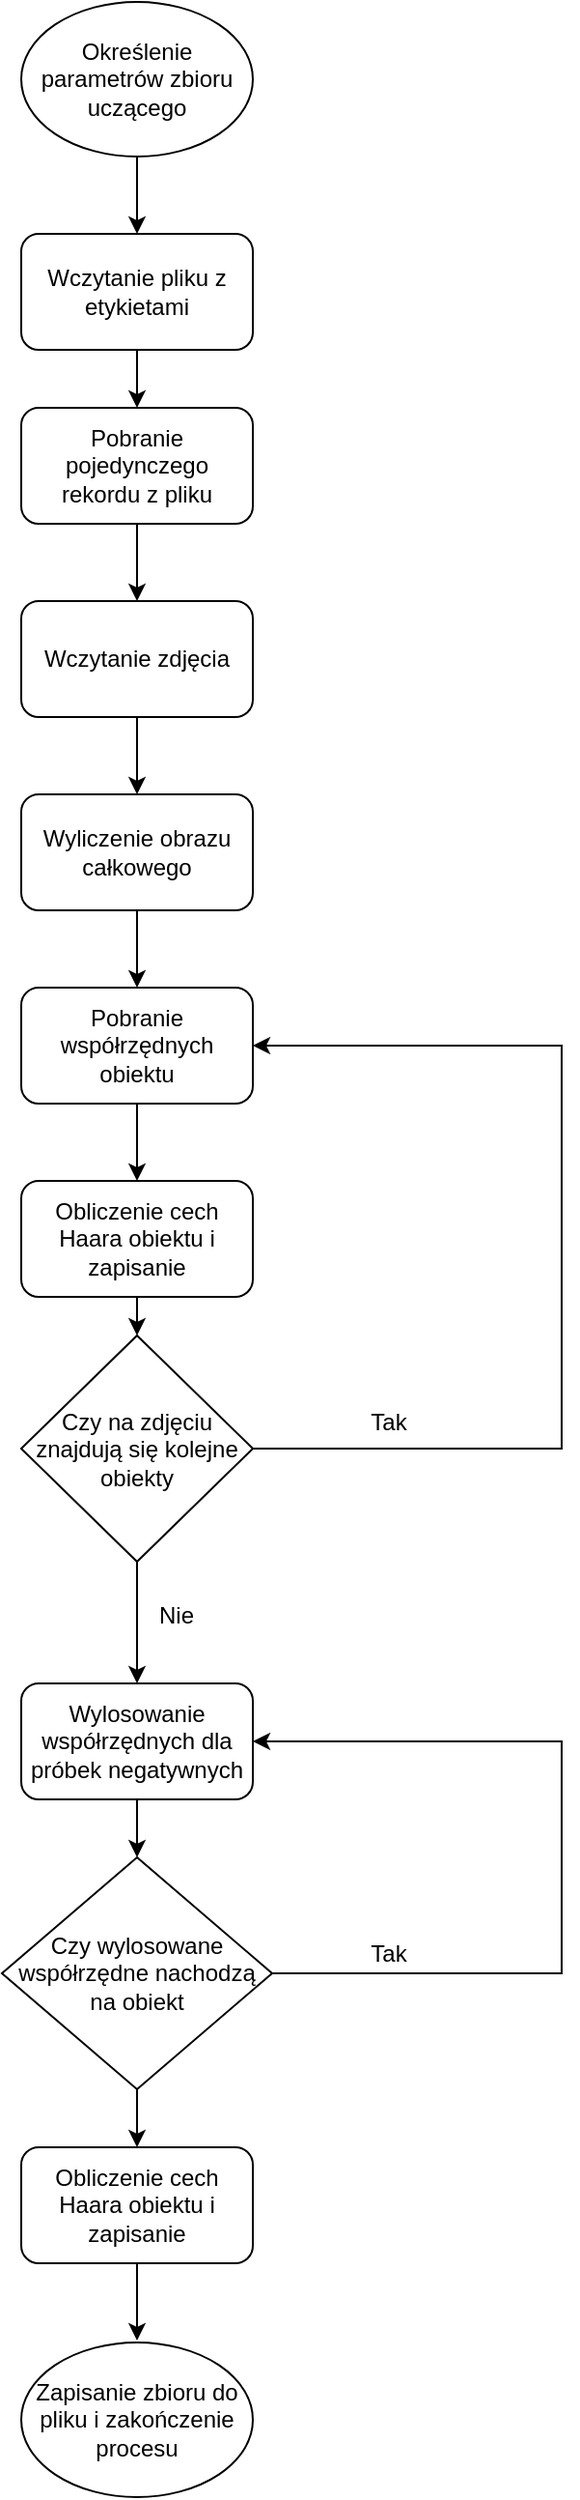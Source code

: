 <mxfile version="20.2.7" type="device"><diagram id="2Z_-ZSV4LPbxPfMvHuUl" name="Page-1"><mxGraphModel dx="1362" dy="712" grid="1" gridSize="10" guides="1" tooltips="1" connect="1" arrows="1" fold="1" page="1" pageScale="1" pageWidth="1169" pageHeight="827" math="0" shadow="0"><root><mxCell id="0"/><mxCell id="1" parent="0"/><mxCell id="tsMBm0LUVlUPk365nenB-6" style="edgeStyle=orthogonalEdgeStyle;rounded=0;orthogonalLoop=1;jettySize=auto;html=1;exitX=0.5;exitY=1;exitDx=0;exitDy=0;entryX=0.5;entryY=0;entryDx=0;entryDy=0;" edge="1" parent="1" source="tsMBm0LUVlUPk365nenB-1" target="tsMBm0LUVlUPk365nenB-2"><mxGeometry relative="1" as="geometry"/></mxCell><mxCell id="tsMBm0LUVlUPk365nenB-1" value="Wczytanie pliku z etykietami" style="rounded=1;whiteSpace=wrap;html=1;" vertex="1" parent="1"><mxGeometry x="500" y="150" width="120" height="60" as="geometry"/></mxCell><mxCell id="tsMBm0LUVlUPk365nenB-8" style="edgeStyle=orthogonalEdgeStyle;rounded=0;orthogonalLoop=1;jettySize=auto;html=1;exitX=0.5;exitY=1;exitDx=0;exitDy=0;entryX=0.5;entryY=0;entryDx=0;entryDy=0;" edge="1" parent="1" source="tsMBm0LUVlUPk365nenB-2" target="tsMBm0LUVlUPk365nenB-7"><mxGeometry relative="1" as="geometry"/></mxCell><mxCell id="tsMBm0LUVlUPk365nenB-2" value="Pobranie pojedynczego rekordu z pliku" style="rounded=1;whiteSpace=wrap;html=1;" vertex="1" parent="1"><mxGeometry x="500" y="240" width="120" height="60" as="geometry"/></mxCell><mxCell id="tsMBm0LUVlUPk365nenB-5" style="edgeStyle=orthogonalEdgeStyle;rounded=0;orthogonalLoop=1;jettySize=auto;html=1;entryX=0.5;entryY=0;entryDx=0;entryDy=0;exitX=0.5;exitY=1;exitDx=0;exitDy=0;" edge="1" parent="1" source="tsMBm0LUVlUPk365nenB-32" target="tsMBm0LUVlUPk365nenB-1"><mxGeometry relative="1" as="geometry"><mxPoint x="560" y="110" as="sourcePoint"/></mxGeometry></mxCell><mxCell id="tsMBm0LUVlUPk365nenB-10" style="edgeStyle=orthogonalEdgeStyle;rounded=0;orthogonalLoop=1;jettySize=auto;html=1;exitX=0.5;exitY=1;exitDx=0;exitDy=0;entryX=0.5;entryY=0;entryDx=0;entryDy=0;" edge="1" parent="1" source="tsMBm0LUVlUPk365nenB-7"><mxGeometry relative="1" as="geometry"><mxPoint x="560" y="440" as="targetPoint"/></mxGeometry></mxCell><mxCell id="tsMBm0LUVlUPk365nenB-7" value="Wczytanie zdjęcia" style="rounded=1;whiteSpace=wrap;html=1;" vertex="1" parent="1"><mxGeometry x="500" y="340" width="120" height="60" as="geometry"/></mxCell><mxCell id="tsMBm0LUVlUPk365nenB-19" style="edgeStyle=orthogonalEdgeStyle;rounded=0;orthogonalLoop=1;jettySize=auto;html=1;exitX=1;exitY=0.5;exitDx=0;exitDy=0;entryX=1;entryY=0.5;entryDx=0;entryDy=0;" edge="1" parent="1" source="tsMBm0LUVlUPk365nenB-12" target="tsMBm0LUVlUPk365nenB-13"><mxGeometry relative="1" as="geometry"><Array as="points"><mxPoint x="780" y="779"/><mxPoint x="780" y="570"/></Array></mxGeometry></mxCell><mxCell id="tsMBm0LUVlUPk365nenB-23" style="edgeStyle=orthogonalEdgeStyle;rounded=0;orthogonalLoop=1;jettySize=auto;html=1;exitX=0.5;exitY=1;exitDx=0;exitDy=0;entryX=0.5;entryY=0;entryDx=0;entryDy=0;" edge="1" parent="1" source="tsMBm0LUVlUPk365nenB-12" target="tsMBm0LUVlUPk365nenB-24"><mxGeometry relative="1" as="geometry"><mxPoint x="560" y="890" as="targetPoint"/></mxGeometry></mxCell><mxCell id="tsMBm0LUVlUPk365nenB-12" value="Czy na zdjęciu znajdują się kolejne obiekty" style="rhombus;whiteSpace=wrap;html=1;" vertex="1" parent="1"><mxGeometry x="500" y="720" width="120" height="117" as="geometry"/></mxCell><mxCell id="tsMBm0LUVlUPk365nenB-21" style="edgeStyle=orthogonalEdgeStyle;rounded=0;orthogonalLoop=1;jettySize=auto;html=1;exitX=0.5;exitY=1;exitDx=0;exitDy=0;entryX=0.5;entryY=0;entryDx=0;entryDy=0;" edge="1" parent="1" source="tsMBm0LUVlUPk365nenB-13" target="tsMBm0LUVlUPk365nenB-17"><mxGeometry relative="1" as="geometry"/></mxCell><mxCell id="tsMBm0LUVlUPk365nenB-13" value="Pobranie współrzędnych obiektu" style="rounded=1;whiteSpace=wrap;html=1;" vertex="1" parent="1"><mxGeometry x="500" y="540" width="120" height="60" as="geometry"/></mxCell><mxCell id="tsMBm0LUVlUPk365nenB-15" style="edgeStyle=orthogonalEdgeStyle;rounded=0;orthogonalLoop=1;jettySize=auto;html=1;exitX=0.5;exitY=1;exitDx=0;exitDy=0;entryX=0.5;entryY=0;entryDx=0;entryDy=0;" edge="1" parent="1" source="tsMBm0LUVlUPk365nenB-14" target="tsMBm0LUVlUPk365nenB-13"><mxGeometry relative="1" as="geometry"/></mxCell><mxCell id="tsMBm0LUVlUPk365nenB-14" value="Wyliczenie obrazu całkowego" style="rounded=1;whiteSpace=wrap;html=1;" vertex="1" parent="1"><mxGeometry x="500" y="440" width="120" height="60" as="geometry"/></mxCell><mxCell id="tsMBm0LUVlUPk365nenB-22" style="edgeStyle=orthogonalEdgeStyle;rounded=0;orthogonalLoop=1;jettySize=auto;html=1;exitX=0.5;exitY=1;exitDx=0;exitDy=0;entryX=0.5;entryY=0;entryDx=0;entryDy=0;" edge="1" parent="1" source="tsMBm0LUVlUPk365nenB-17" target="tsMBm0LUVlUPk365nenB-12"><mxGeometry relative="1" as="geometry"/></mxCell><mxCell id="tsMBm0LUVlUPk365nenB-17" value="Obliczenie cech Haara obiektu i zapisanie" style="rounded=1;whiteSpace=wrap;html=1;" vertex="1" parent="1"><mxGeometry x="500" y="640" width="120" height="60" as="geometry"/></mxCell><mxCell id="tsMBm0LUVlUPk365nenB-20" value="Tak" style="text;html=1;align=center;verticalAlign=middle;resizable=0;points=[];autosize=1;strokeColor=none;fillColor=none;" vertex="1" parent="1"><mxGeometry x="670" y="750" width="40" height="30" as="geometry"/></mxCell><mxCell id="tsMBm0LUVlUPk365nenB-27" style="edgeStyle=orthogonalEdgeStyle;rounded=0;orthogonalLoop=1;jettySize=auto;html=1;exitX=0.5;exitY=1;exitDx=0;exitDy=0;entryX=0.5;entryY=0;entryDx=0;entryDy=0;" edge="1" parent="1" source="tsMBm0LUVlUPk365nenB-24" target="tsMBm0LUVlUPk365nenB-26"><mxGeometry relative="1" as="geometry"/></mxCell><mxCell id="tsMBm0LUVlUPk365nenB-24" value="Wylosowanie współrzędnych dla próbek negatywnych" style="rounded=1;whiteSpace=wrap;html=1;" vertex="1" parent="1"><mxGeometry x="500" y="900" width="120" height="60" as="geometry"/></mxCell><mxCell id="tsMBm0LUVlUPk365nenB-25" value="Nie" style="text;html=1;align=center;verticalAlign=middle;resizable=0;points=[];autosize=1;strokeColor=none;fillColor=none;" vertex="1" parent="1"><mxGeometry x="560" y="850" width="40" height="30" as="geometry"/></mxCell><mxCell id="tsMBm0LUVlUPk365nenB-28" style="edgeStyle=orthogonalEdgeStyle;rounded=0;orthogonalLoop=1;jettySize=auto;html=1;entryX=1;entryY=0.5;entryDx=0;entryDy=0;exitX=1;exitY=0.5;exitDx=0;exitDy=0;" edge="1" parent="1" source="tsMBm0LUVlUPk365nenB-26" target="tsMBm0LUVlUPk365nenB-24"><mxGeometry relative="1" as="geometry"><Array as="points"><mxPoint x="780" y="1050"/><mxPoint x="780" y="930"/></Array></mxGeometry></mxCell><mxCell id="tsMBm0LUVlUPk365nenB-31" style="edgeStyle=orthogonalEdgeStyle;rounded=0;orthogonalLoop=1;jettySize=auto;html=1;exitX=0.5;exitY=1;exitDx=0;exitDy=0;entryX=0.5;entryY=0;entryDx=0;entryDy=0;" edge="1" parent="1" source="tsMBm0LUVlUPk365nenB-26" target="tsMBm0LUVlUPk365nenB-30"><mxGeometry relative="1" as="geometry"/></mxCell><mxCell id="tsMBm0LUVlUPk365nenB-26" value="Czy wylosowane współrzędne nachodzą na obiekt" style="rhombus;whiteSpace=wrap;html=1;" vertex="1" parent="1"><mxGeometry x="490" y="990" width="140" height="120" as="geometry"/></mxCell><mxCell id="tsMBm0LUVlUPk365nenB-29" value="Tak" style="text;html=1;align=center;verticalAlign=middle;resizable=0;points=[];autosize=1;strokeColor=none;fillColor=none;" vertex="1" parent="1"><mxGeometry x="670" y="1025" width="40" height="30" as="geometry"/></mxCell><mxCell id="tsMBm0LUVlUPk365nenB-34" style="edgeStyle=orthogonalEdgeStyle;rounded=0;orthogonalLoop=1;jettySize=auto;html=1;exitX=0.5;exitY=1;exitDx=0;exitDy=0;" edge="1" parent="1" source="tsMBm0LUVlUPk365nenB-30"><mxGeometry relative="1" as="geometry"><mxPoint x="560" y="1240" as="targetPoint"/></mxGeometry></mxCell><mxCell id="tsMBm0LUVlUPk365nenB-30" value="Obliczenie cech Haara obiektu i zapisanie" style="rounded=1;whiteSpace=wrap;html=1;" vertex="1" parent="1"><mxGeometry x="500" y="1140" width="120" height="60" as="geometry"/></mxCell><mxCell id="tsMBm0LUVlUPk365nenB-32" value="Określenie parametrów zbioru uczącego" style="ellipse;whiteSpace=wrap;html=1;" vertex="1" parent="1"><mxGeometry x="500" y="30" width="120" height="80" as="geometry"/></mxCell><mxCell id="tsMBm0LUVlUPk365nenB-33" value="Zapisanie zbioru do pliku i zakończenie procesu" style="ellipse;whiteSpace=wrap;html=1;" vertex="1" parent="1"><mxGeometry x="500" y="1241" width="120" height="80" as="geometry"/></mxCell></root></mxGraphModel></diagram></mxfile>